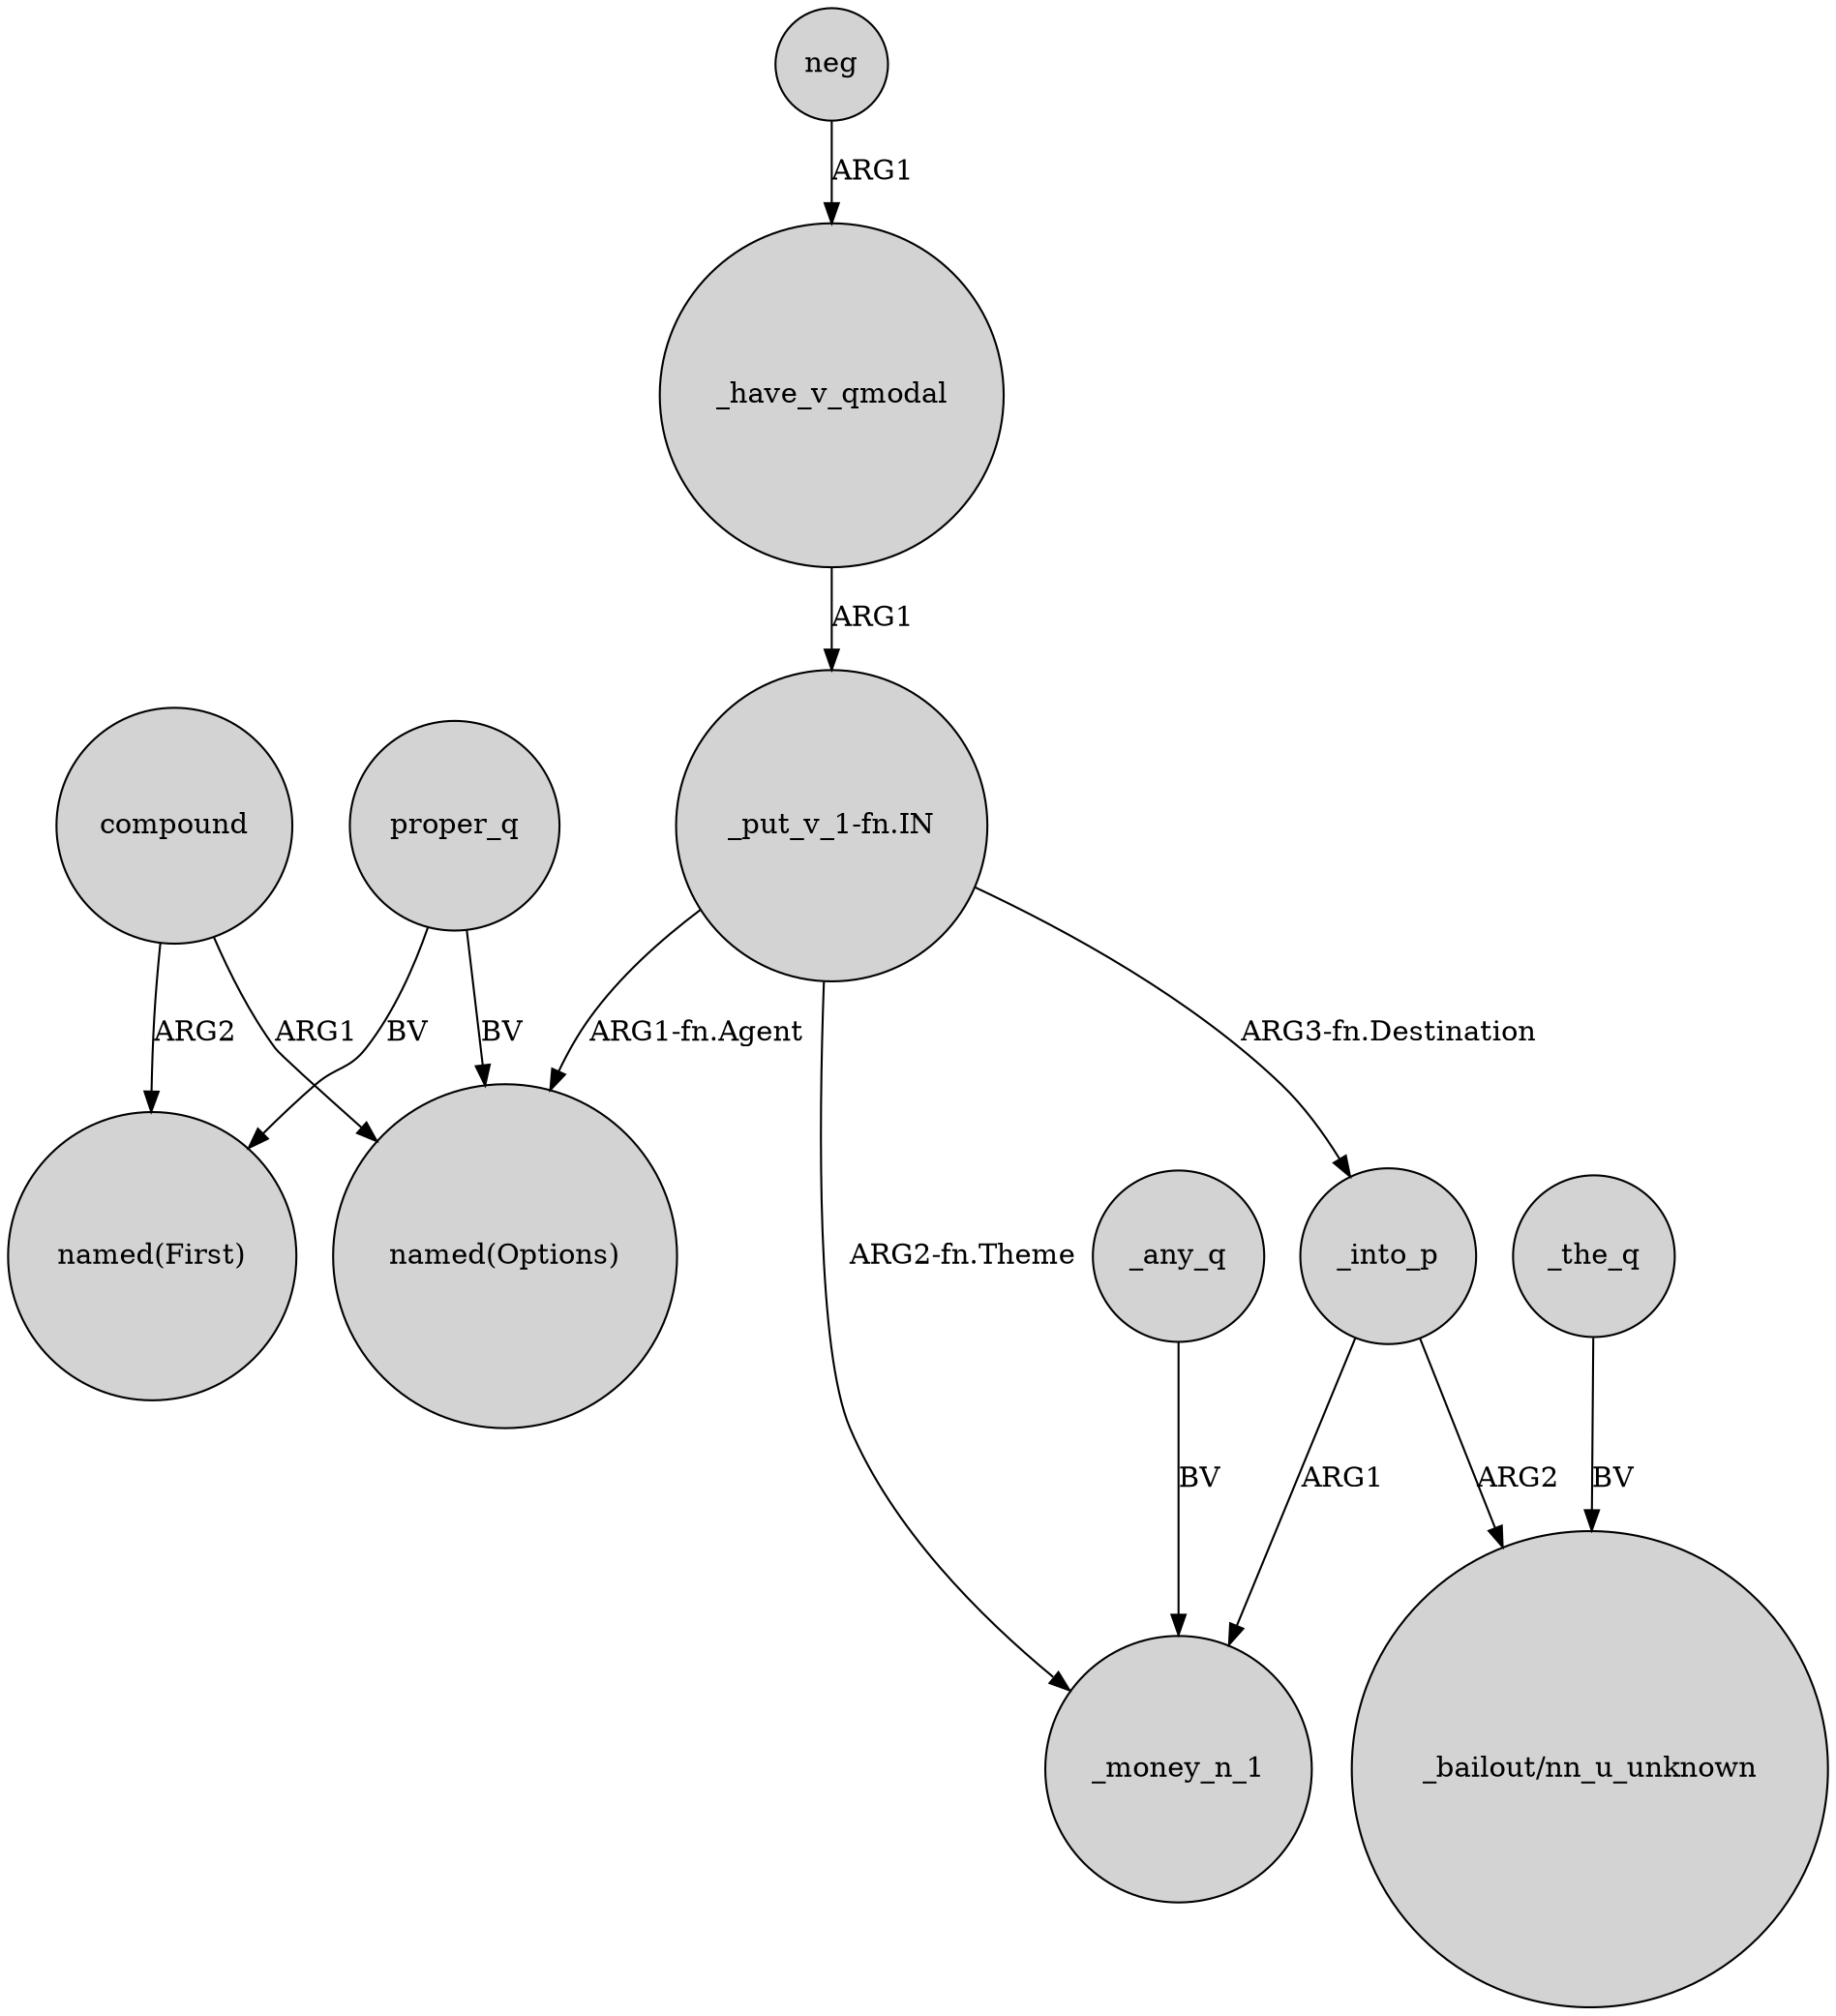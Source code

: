 digraph {
	node [shape=circle style=filled]
	"_put_v_1-fn.IN" -> "named(Options)" [label="ARG1-fn.Agent"]
	"_put_v_1-fn.IN" -> _into_p [label="ARG3-fn.Destination"]
	proper_q -> "named(First)" [label=BV]
	_into_p -> _money_n_1 [label=ARG1]
	_into_p -> "_bailout/nn_u_unknown" [label=ARG2]
	compound -> "named(First)" [label=ARG2]
	_have_v_qmodal -> "_put_v_1-fn.IN" [label=ARG1]
	"_put_v_1-fn.IN" -> _money_n_1 [label="ARG2-fn.Theme"]
	proper_q -> "named(Options)" [label=BV]
	_any_q -> _money_n_1 [label=BV]
	_the_q -> "_bailout/nn_u_unknown" [label=BV]
	neg -> _have_v_qmodal [label=ARG1]
	compound -> "named(Options)" [label=ARG1]
}
